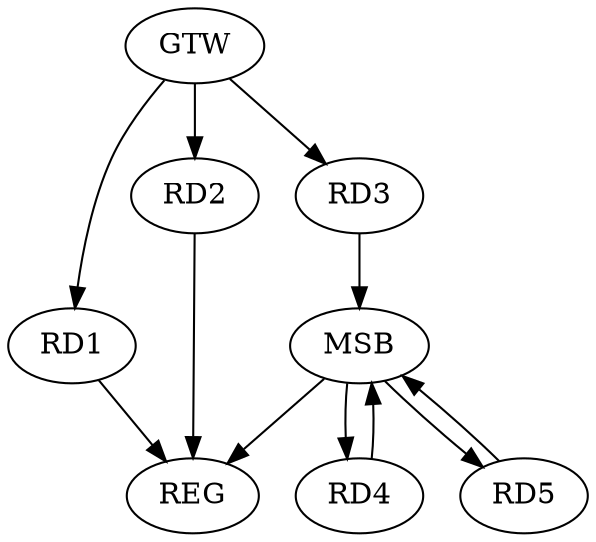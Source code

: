 strict digraph G {
  RD1 [ label="RD1" ];
  RD2 [ label="RD2" ];
  RD3 [ label="RD3" ];
  RD4 [ label="RD4" ];
  RD5 [ label="RD5" ];
  GTW [ label="GTW" ];
  REG [ label="REG" ];
  MSB [ label="MSB" ];
  GTW -> RD1;
  GTW -> RD2;
  GTW -> RD3;
  RD1 -> REG;
  RD2 -> REG;
  RD3 -> MSB;
  MSB -> RD5;
  MSB -> REG;
  RD4 -> MSB;
  RD5 -> MSB;
  MSB -> RD4;
}
